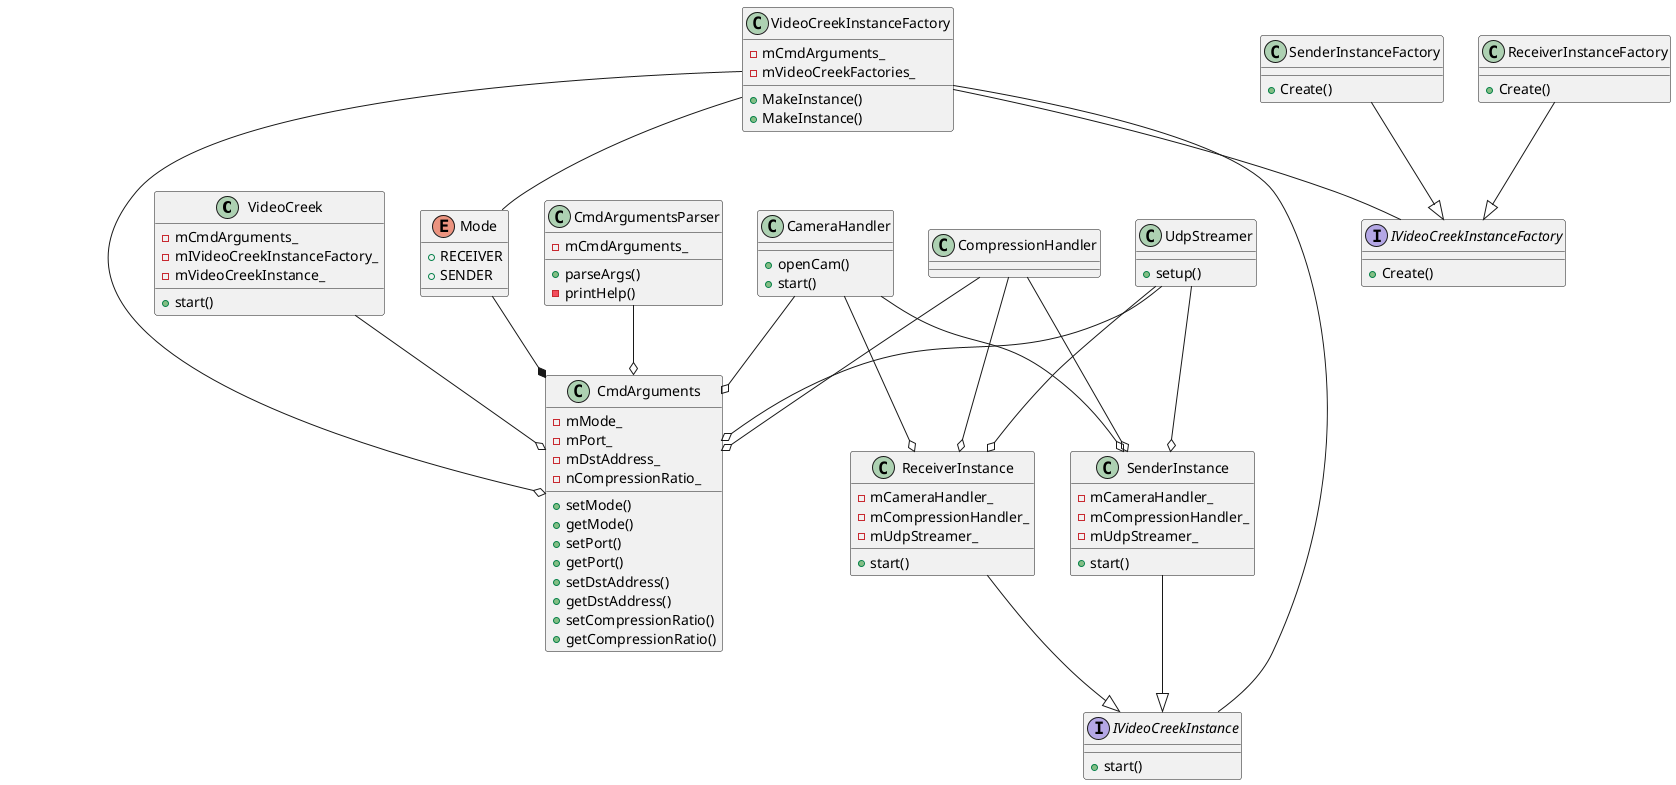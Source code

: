 @startuml

class VideoCreek
{
  +start()

  -mCmdArguments_
  -mIVideoCreekInstanceFactory_
  -mVideoCreekInstance_
}

class CmdArguments
{
  +setMode()
  +getMode()
  +setPort()
  +getPort()
  +setDstAddress()
  +getDstAddress()
  +setCompressionRatio()
  +getCompressionRatio()

  -mMode_
  -mPort_
  -mDstAddress_
  -nCompressionRatio_
}

enum Mode
{
  +RECEIVER
  +SENDER  
}

class CmdArgumentsParser
{
  +parseArgs()

  -mCmdArguments_
  -printHelp()
}

class VideoCreekInstanceFactory
{
  +MakeInstance()

  -mCmdArguments_
  -mVideoCreekFactories_
}

interface IVideoCreekInstanceFactory
{
  +Create()
}

class ReceiverInstanceFactory
{
  +Create()
}

class SenderInstanceFactory
{
  +Create()
}

interface IVideoCreekInstance
{
  +start()
}

class SenderInstance
{
  +start()

  -mCameraHandler_
  -mCompressionHandler_
  -mUdpStreamer_
}

class ReceiverInstance
{
  +start()

  -mCameraHandler_
  -mCompressionHandler_
  -mUdpStreamer_
}

class VideoCreekInstanceFactory
{
  +MakeInstance()
}

class CameraHandler
{
  +openCam()
  +start()
}

class CompressionHandler
{
}

class UdpStreamer
{
  +setup()
}

Mode --* CmdArguments
CmdArgumentsParser --o CmdArguments
VideoCreek --o CmdArguments
VideoCreekInstanceFactory -- Mode
VideoCreekInstanceFactory --o CmdArguments
ReceiverInstanceFactory --|> IVideoCreekInstanceFactory
SenderInstanceFactory --|> IVideoCreekInstanceFactory
SenderInstance --|> IVideoCreekInstance
ReceiverInstance --|> IVideoCreekInstance
VideoCreekInstanceFactory -- IVideoCreekInstanceFactory
VideoCreekInstanceFactory -- IVideoCreekInstance
CameraHandler --o CmdArguments
CompressionHandler --o CmdArguments
UdpStreamer --o CmdArguments
CameraHandler --o SenderInstance
CompressionHandler --o SenderInstance
UdpStreamer --o SenderInstance
CameraHandler --o ReceiverInstance
CompressionHandler --o ReceiverInstance
UdpStreamer --o ReceiverInstance
@enduml